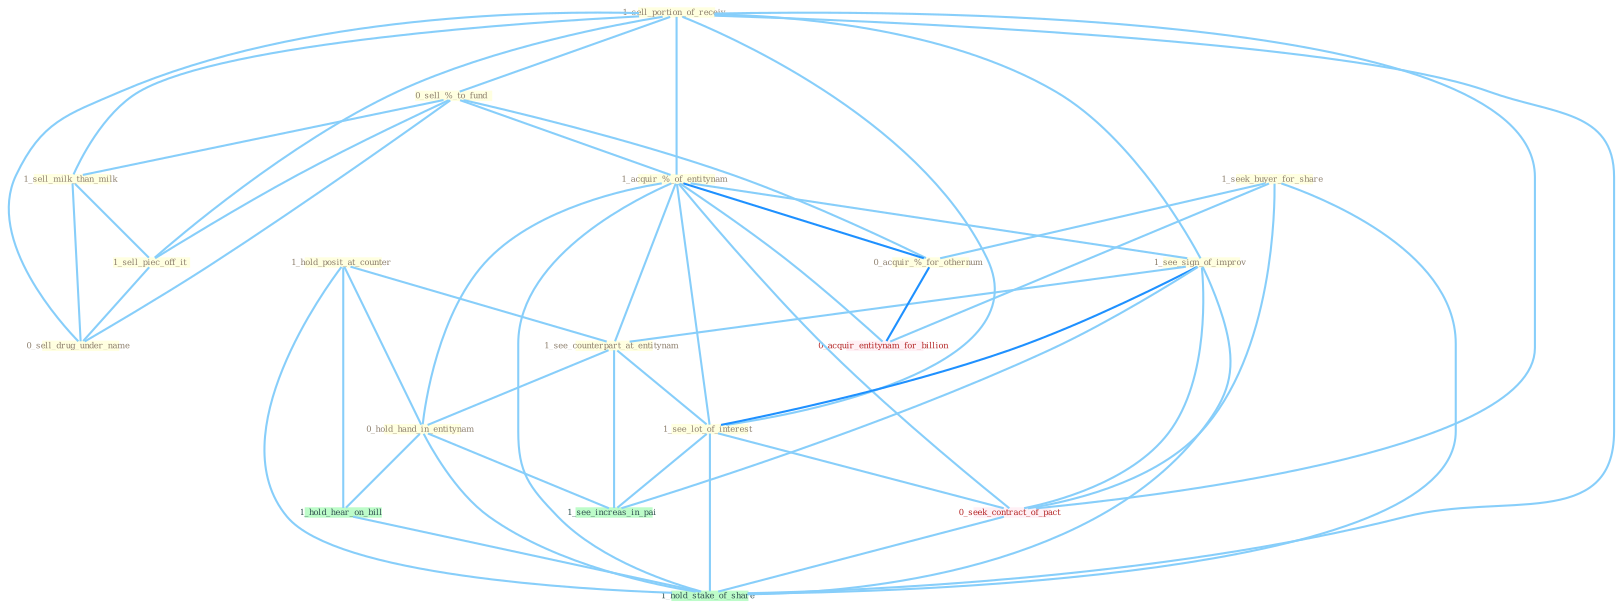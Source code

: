 Graph G{ 
    node
    [shape=polygon,style=filled,width=.5,height=.06,color="#BDFCC9",fixedsize=true,fontsize=4,
    fontcolor="#2f4f4f"];
    {node
    [color="#ffffe0", fontcolor="#8b7d6b"] "1_sell_portion_of_receiv " "1_seek_buyer_for_share " "0_sell_%_to_fund " "1_hold_posit_at_counter " "1_sell_milk_than_milk " "1_acquir_%_of_entitynam " "1_see_sign_of_improv " "0_acquir_%_for_othernum " "1_see_counterpart_at_entitynam " "1_see_lot_of_interest " "0_hold_hand_in_entitynam " "1_sell_piec_off_it " "0_sell_drug_under_name "}
{node [color="#fff0f5", fontcolor="#b22222"] "0_seek_contract_of_pact " "0_acquir_entitynam_for_billion "}
edge [color="#B0E2FF"];

	"1_sell_portion_of_receiv " -- "0_sell_%_to_fund " [w="1", color="#87cefa" ];
	"1_sell_portion_of_receiv " -- "1_sell_milk_than_milk " [w="1", color="#87cefa" ];
	"1_sell_portion_of_receiv " -- "1_acquir_%_of_entitynam " [w="1", color="#87cefa" ];
	"1_sell_portion_of_receiv " -- "1_see_sign_of_improv " [w="1", color="#87cefa" ];
	"1_sell_portion_of_receiv " -- "1_see_lot_of_interest " [w="1", color="#87cefa" ];
	"1_sell_portion_of_receiv " -- "1_sell_piec_off_it " [w="1", color="#87cefa" ];
	"1_sell_portion_of_receiv " -- "0_sell_drug_under_name " [w="1", color="#87cefa" ];
	"1_sell_portion_of_receiv " -- "0_seek_contract_of_pact " [w="1", color="#87cefa" ];
	"1_sell_portion_of_receiv " -- "1_hold_stake_of_share " [w="1", color="#87cefa" ];
	"1_seek_buyer_for_share " -- "0_acquir_%_for_othernum " [w="1", color="#87cefa" ];
	"1_seek_buyer_for_share " -- "0_seek_contract_of_pact " [w="1", color="#87cefa" ];
	"1_seek_buyer_for_share " -- "0_acquir_entitynam_for_billion " [w="1", color="#87cefa" ];
	"1_seek_buyer_for_share " -- "1_hold_stake_of_share " [w="1", color="#87cefa" ];
	"0_sell_%_to_fund " -- "1_sell_milk_than_milk " [w="1", color="#87cefa" ];
	"0_sell_%_to_fund " -- "1_acquir_%_of_entitynam " [w="1", color="#87cefa" ];
	"0_sell_%_to_fund " -- "0_acquir_%_for_othernum " [w="1", color="#87cefa" ];
	"0_sell_%_to_fund " -- "1_sell_piec_off_it " [w="1", color="#87cefa" ];
	"0_sell_%_to_fund " -- "0_sell_drug_under_name " [w="1", color="#87cefa" ];
	"1_hold_posit_at_counter " -- "1_see_counterpart_at_entitynam " [w="1", color="#87cefa" ];
	"1_hold_posit_at_counter " -- "0_hold_hand_in_entitynam " [w="1", color="#87cefa" ];
	"1_hold_posit_at_counter " -- "1_hold_hear_on_bill " [w="1", color="#87cefa" ];
	"1_hold_posit_at_counter " -- "1_hold_stake_of_share " [w="1", color="#87cefa" ];
	"1_sell_milk_than_milk " -- "1_sell_piec_off_it " [w="1", color="#87cefa" ];
	"1_sell_milk_than_milk " -- "0_sell_drug_under_name " [w="1", color="#87cefa" ];
	"1_acquir_%_of_entitynam " -- "1_see_sign_of_improv " [w="1", color="#87cefa" ];
	"1_acquir_%_of_entitynam " -- "0_acquir_%_for_othernum " [w="2", color="#1e90ff" , len=0.8];
	"1_acquir_%_of_entitynam " -- "1_see_counterpart_at_entitynam " [w="1", color="#87cefa" ];
	"1_acquir_%_of_entitynam " -- "1_see_lot_of_interest " [w="1", color="#87cefa" ];
	"1_acquir_%_of_entitynam " -- "0_hold_hand_in_entitynam " [w="1", color="#87cefa" ];
	"1_acquir_%_of_entitynam " -- "0_seek_contract_of_pact " [w="1", color="#87cefa" ];
	"1_acquir_%_of_entitynam " -- "0_acquir_entitynam_for_billion " [w="1", color="#87cefa" ];
	"1_acquir_%_of_entitynam " -- "1_hold_stake_of_share " [w="1", color="#87cefa" ];
	"1_see_sign_of_improv " -- "1_see_counterpart_at_entitynam " [w="1", color="#87cefa" ];
	"1_see_sign_of_improv " -- "1_see_lot_of_interest " [w="2", color="#1e90ff" , len=0.8];
	"1_see_sign_of_improv " -- "0_seek_contract_of_pact " [w="1", color="#87cefa" ];
	"1_see_sign_of_improv " -- "1_see_increas_in_pai " [w="1", color="#87cefa" ];
	"1_see_sign_of_improv " -- "1_hold_stake_of_share " [w="1", color="#87cefa" ];
	"0_acquir_%_for_othernum " -- "0_acquir_entitynam_for_billion " [w="2", color="#1e90ff" , len=0.8];
	"1_see_counterpart_at_entitynam " -- "1_see_lot_of_interest " [w="1", color="#87cefa" ];
	"1_see_counterpart_at_entitynam " -- "0_hold_hand_in_entitynam " [w="1", color="#87cefa" ];
	"1_see_counterpart_at_entitynam " -- "1_see_increas_in_pai " [w="1", color="#87cefa" ];
	"1_see_lot_of_interest " -- "0_seek_contract_of_pact " [w="1", color="#87cefa" ];
	"1_see_lot_of_interest " -- "1_see_increas_in_pai " [w="1", color="#87cefa" ];
	"1_see_lot_of_interest " -- "1_hold_stake_of_share " [w="1", color="#87cefa" ];
	"0_hold_hand_in_entitynam " -- "1_see_increas_in_pai " [w="1", color="#87cefa" ];
	"0_hold_hand_in_entitynam " -- "1_hold_hear_on_bill " [w="1", color="#87cefa" ];
	"0_hold_hand_in_entitynam " -- "1_hold_stake_of_share " [w="1", color="#87cefa" ];
	"1_sell_piec_off_it " -- "0_sell_drug_under_name " [w="1", color="#87cefa" ];
	"0_seek_contract_of_pact " -- "1_hold_stake_of_share " [w="1", color="#87cefa" ];
	"1_hold_hear_on_bill " -- "1_hold_stake_of_share " [w="1", color="#87cefa" ];
}